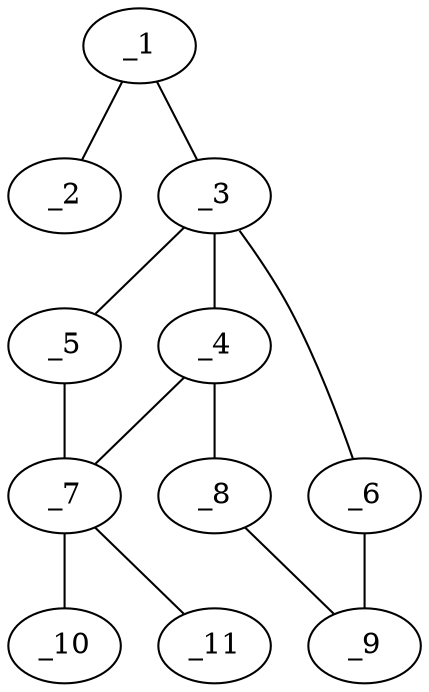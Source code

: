 graph molid140121 {
	_1	 [charge=0,
		chem=2,
		symbol="O  ",
		x="5.0148",
		y="-0.5661"];
	_2	 [charge=0,
		chem=1,
		symbol="C  ",
		x="4.9103",
		y="-1.5606"];
	_1 -- _2	 [valence=1];
	_3	 [charge=0,
		chem=1,
		symbol="C  ",
		x="4.2058",
		y="0.0217"];
	_1 -- _3	 [valence=1];
	_4	 [charge=0,
		chem=1,
		symbol="C  ",
		x="3.3968",
		y="0.6095"];
	_3 -- _4	 [valence=1];
	_5	 [charge=0,
		chem=1,
		symbol="C  ",
		x="3.618",
		y="-0.7873"];
	_3 -- _5	 [valence=1];
	_6	 [charge=0,
		chem=1,
		symbol="C  ",
		x="5.0148",
		y="0.6095"];
	_3 -- _6	 [valence=1];
	_7	 [charge=0,
		chem=5,
		symbol="S  ",
		x="2.809",
		y="-0.1995"];
	_4 -- _7	 [valence=1];
	_8	 [charge=0,
		chem=1,
		symbol="C  ",
		x="3.7058",
		y="1.5606"];
	_4 -- _8	 [valence=1];
	_5 -- _7	 [valence=1];
	_9	 [charge=0,
		chem=1,
		symbol="C  ",
		x="4.7058",
		y="1.5606"];
	_6 -- _9	 [valence=1];
	_10	 [charge=0,
		chem=2,
		symbol="O  ",
		x="2.2212",
		y="-1.0085"];
	_7 -- _10	 [valence=2];
	_11	 [charge=0,
		chem=2,
		symbol="O  ",
		x=2,
		y="0.3883"];
	_7 -- _11	 [valence=2];
	_8 -- _9	 [valence=1];
}
